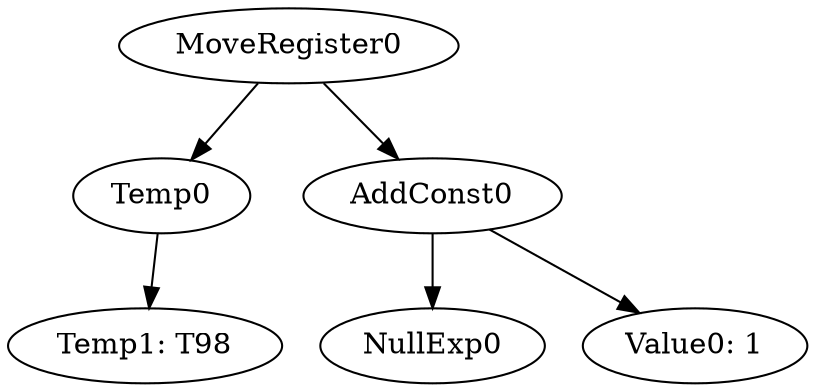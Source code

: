 digraph {
	ordering = out;
	MoveRegister0 -> Temp0;
	MoveRegister0 -> AddConst0;
	AddConst0 -> NullExp0;
	AddConst0 -> "Value0: 1";
	Temp0 -> "Temp1: T98";
}

